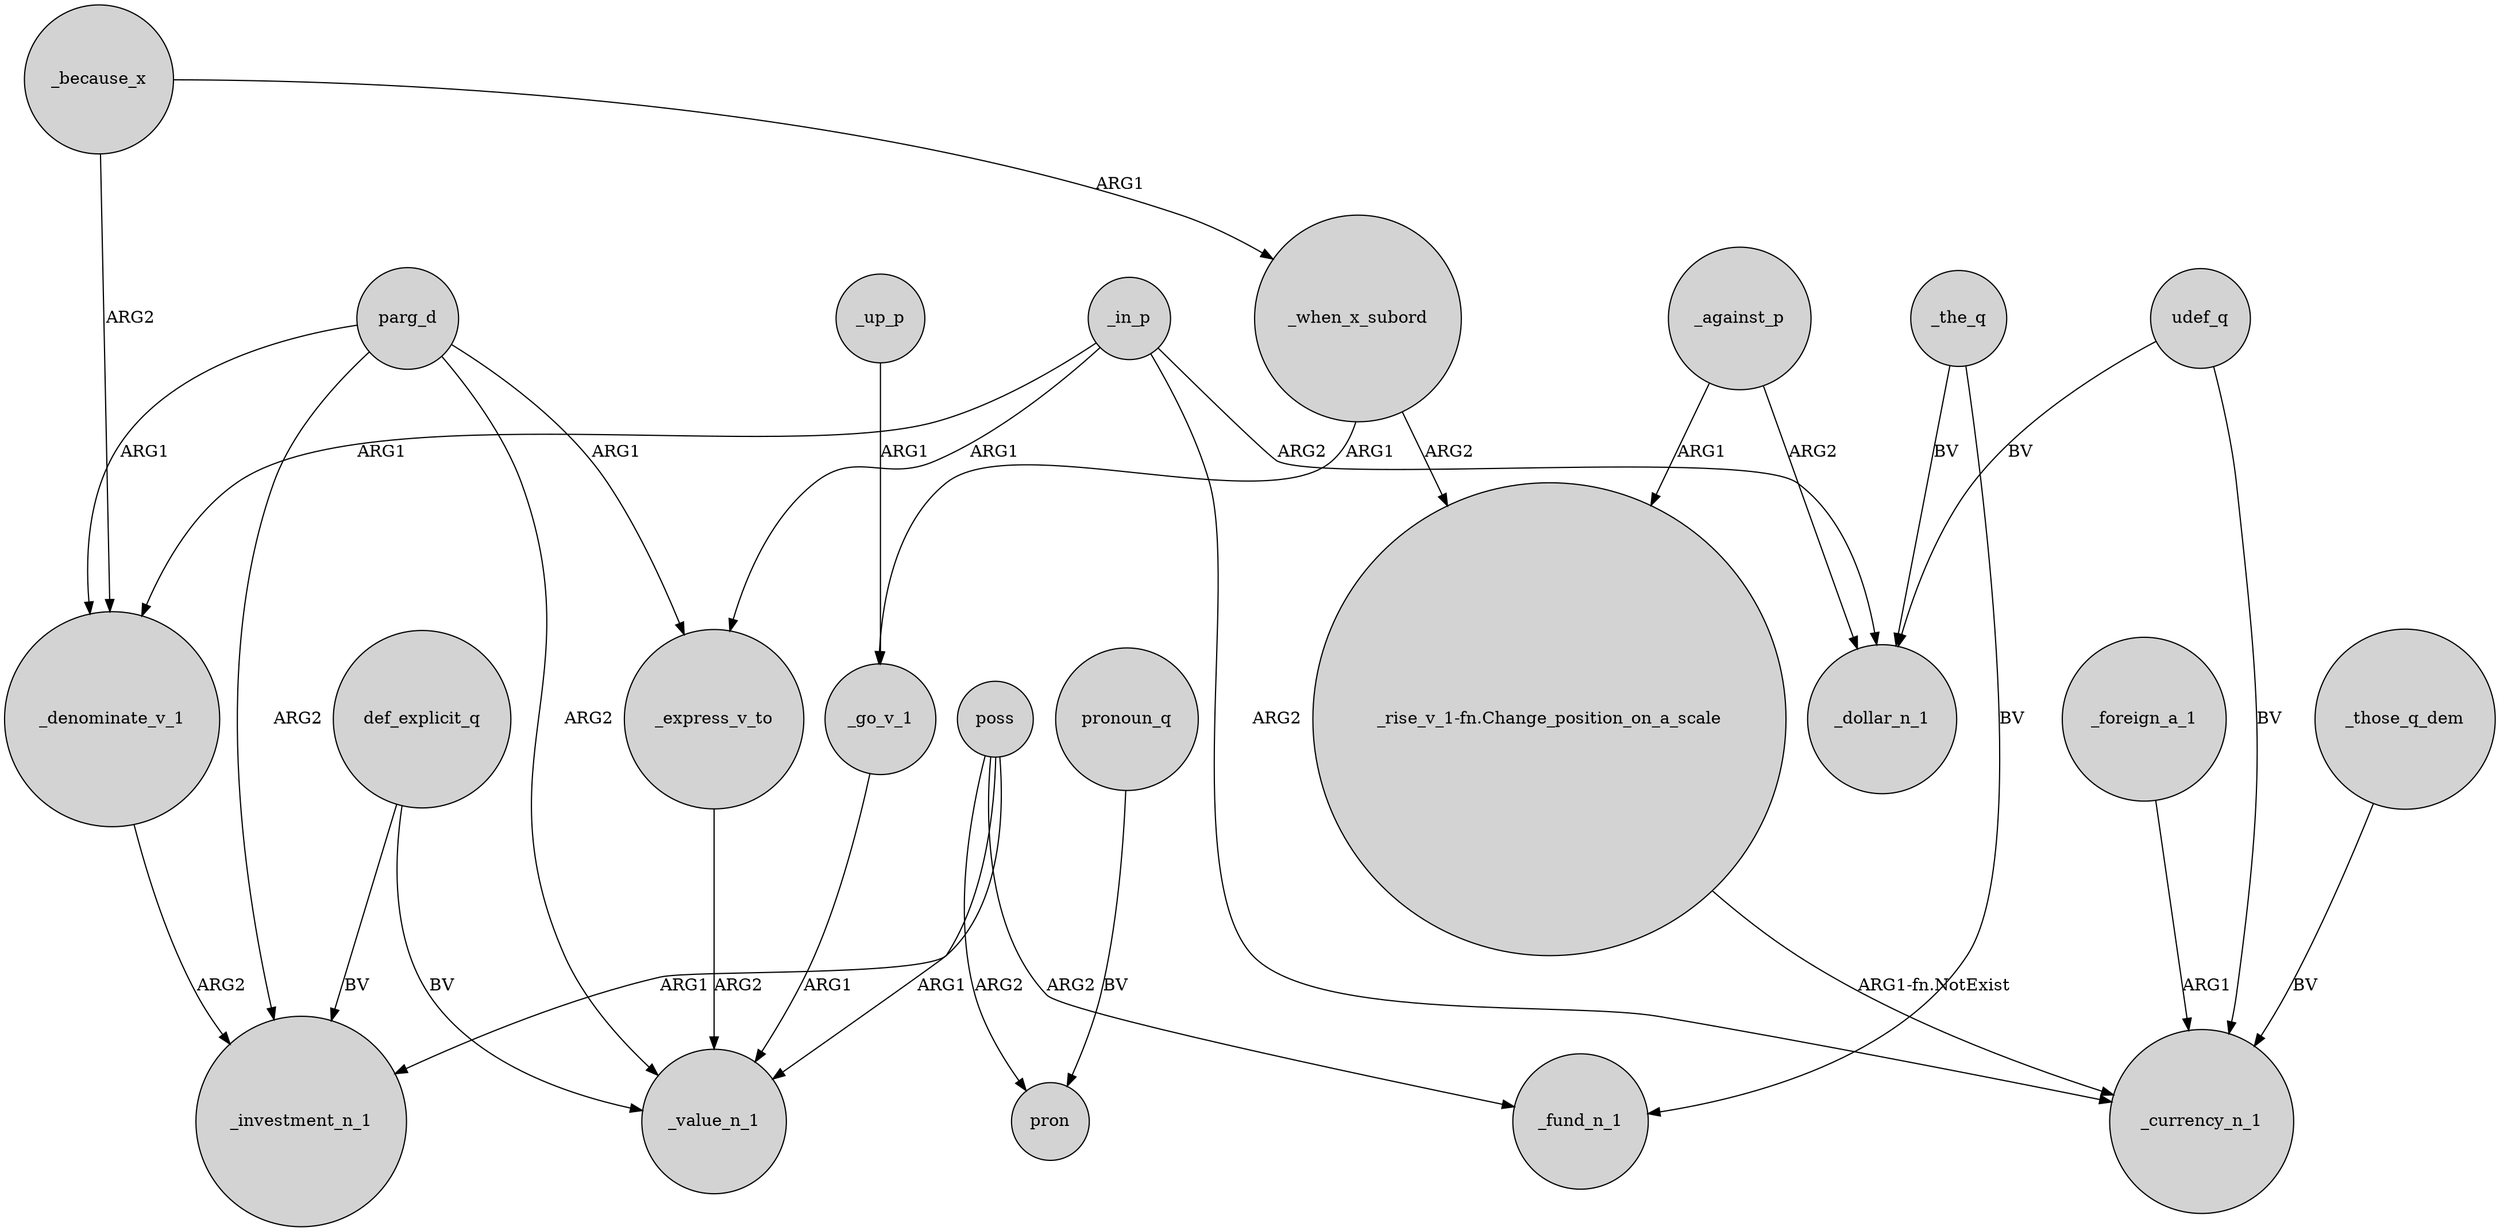 digraph {
	node [shape=circle style=filled]
	def_explicit_q -> _value_n_1 [label=BV]
	_in_p -> _dollar_n_1 [label=ARG2]
	_when_x_subord -> "_rise_v_1-fn.Change_position_on_a_scale" [label=ARG2]
	parg_d -> _value_n_1 [label=ARG2]
	_express_v_to -> _value_n_1 [label=ARG2]
	poss -> pron [label=ARG2]
	parg_d -> _denominate_v_1 [label=ARG1]
	parg_d -> _investment_n_1 [label=ARG2]
	poss -> _investment_n_1 [label=ARG1]
	_when_x_subord -> _go_v_1 [label=ARG1]
	poss -> _fund_n_1 [label=ARG2]
	_the_q -> _dollar_n_1 [label=BV]
	_go_v_1 -> _value_n_1 [label=ARG1]
	poss -> _value_n_1 [label=ARG1]
	_against_p -> "_rise_v_1-fn.Change_position_on_a_scale" [label=ARG1]
	_the_q -> _fund_n_1 [label=BV]
	udef_q -> _currency_n_1 [label=BV]
	_because_x -> _when_x_subord [label=ARG1]
	pronoun_q -> pron [label=BV]
	_because_x -> _denominate_v_1 [label=ARG2]
	def_explicit_q -> _investment_n_1 [label=BV]
	_in_p -> _express_v_to [label=ARG1]
	_in_p -> _currency_n_1 [label=ARG2]
	_in_p -> _denominate_v_1 [label=ARG1]
	_up_p -> _go_v_1 [label=ARG1]
	_denominate_v_1 -> _investment_n_1 [label=ARG2]
	_foreign_a_1 -> _currency_n_1 [label=ARG1]
	_against_p -> _dollar_n_1 [label=ARG2]
	parg_d -> _express_v_to [label=ARG1]
	_those_q_dem -> _currency_n_1 [label=BV]
	udef_q -> _dollar_n_1 [label=BV]
	"_rise_v_1-fn.Change_position_on_a_scale" -> _currency_n_1 [label="ARG1-fn.NotExist"]
}

